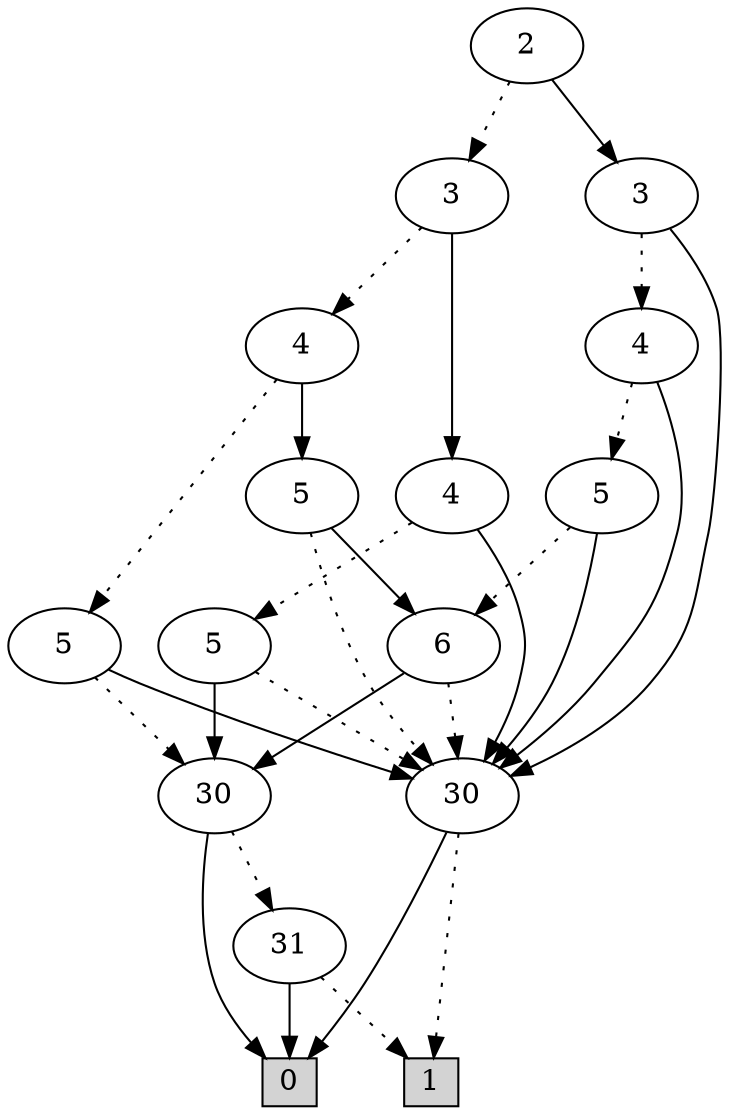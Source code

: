 digraph G {
0 [shape=box, label="0", style=filled, shape=box, height=0.3, width=0.3];
1 [shape=box, label="1", style=filled, shape=box, height=0.3, width=0.3];
46296 [label="2"];
46296 -> 46292 [style=dotted];
46296 -> 46295 [style=filled];
46292 [label="3"];
46292 -> 46289 [style=dotted];
46292 -> 46291 [style=filled];
46289 [label="4"];
46289 -> 46286 [style=dotted];
46289 -> 46288 [style=filled];
46286 [label="5"];
46286 -> 45631 [style=dotted];
46286 -> 63 [style=filled];
45631 [label="30"];
45631 -> 65 [style=dotted];
45631 -> 0 [style=filled];
65 [label="31"];
65 -> 1 [style=dotted];
65 -> 0 [style=filled];
63 [label="30"];
63 -> 1 [style=dotted];
63 -> 0 [style=filled];
46288 [label="5"];
46288 -> 63 [style=dotted];
46288 -> 46287 [style=filled];
46287 [label="6"];
46287 -> 63 [style=dotted];
46287 -> 45631 [style=filled];
46291 [label="4"];
46291 -> 46290 [style=dotted];
46291 -> 63 [style=filled];
46290 [label="5"];
46290 -> 63 [style=dotted];
46290 -> 45631 [style=filled];
46295 [label="3"];
46295 -> 46294 [style=dotted];
46295 -> 63 [style=filled];
46294 [label="4"];
46294 -> 46293 [style=dotted];
46294 -> 63 [style=filled];
46293 [label="5"];
46293 -> 46287 [style=dotted];
46293 -> 63 [style=filled];
}
